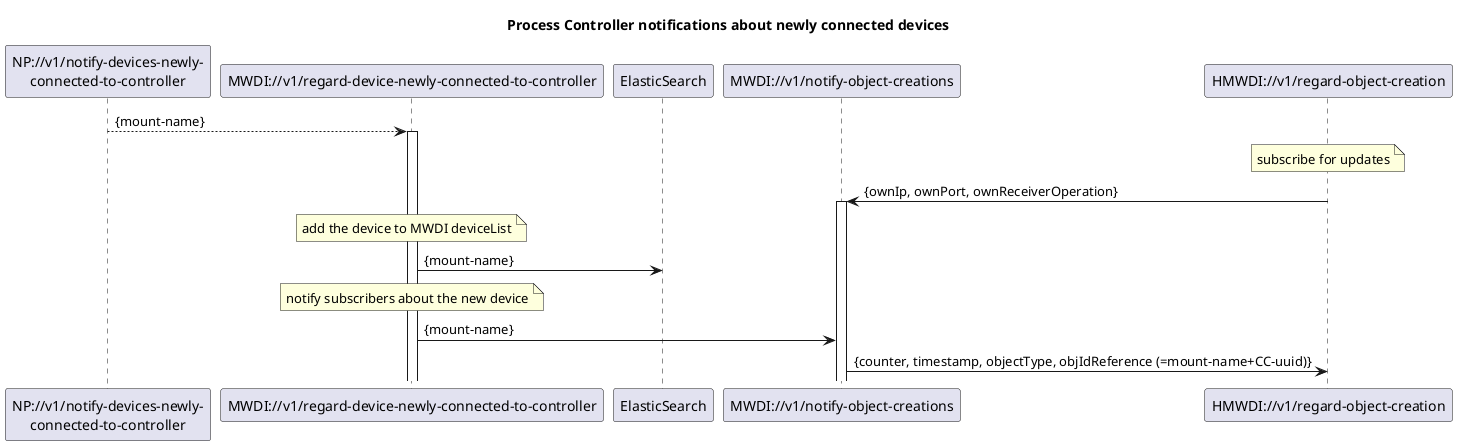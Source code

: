 @startuml
skinparam responseMessageBelowArrow true
skinparam participant {
  StereotypeFontSize 12  
}

title Process Controller notifications about newly connected devices

'participants
participant "NP://v1/notify-devices-newly-\nconnected-to-controller" as npmsg
participant "MWDI://v1/regard-device-newly-connected-to-controller" as mwdi
participant "ElasticSearch" as es
participant "MWDI://v1/notify-object-creations" as notify
participant "HMWDI://v1/regard-object-creation" as subscriberOp

npmsg --> mwdi: {mount-name}
activate mwdi

note over subscriberOp: subscribe for updates
subscriberOp -> notify: {ownIp, ownPort, ownReceiverOperation} 
activate notify

note over mwdi: add the device to MWDI deviceList
mwdi -> es: {mount-name}

note over mwdi: notify subscribers about the new device

mwdi -> notify: {mount-name}
notify -> subscriberOp: {counter, timestamp, objectType, objIdReference (=mount-name+CC-uuid)}



@enduml